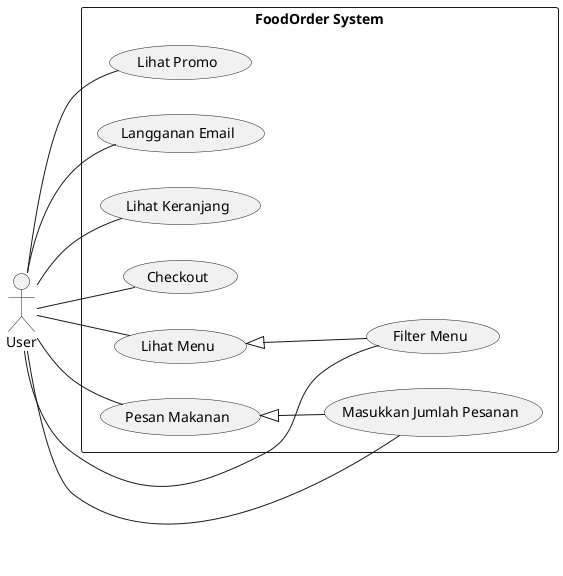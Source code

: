 @startuml
left to right direction
actor User 


rectangle "FoodOrder System" {
  User -- (Lihat Menu)
  User -- (Filter Menu)
  User -- (Pesan Makanan)
  User -- (Masukkan Jumlah Pesanan)
  User -- (Lihat Promo)
  User -- (Langganan Email)
  User -- (Lihat Keranjang)
  User -- (Checkout)

}

(Lihat Menu) <|-- (Filter Menu)
(Pesan Makanan) <|-- (Masukkan Jumlah Pesanan)
@enduml
